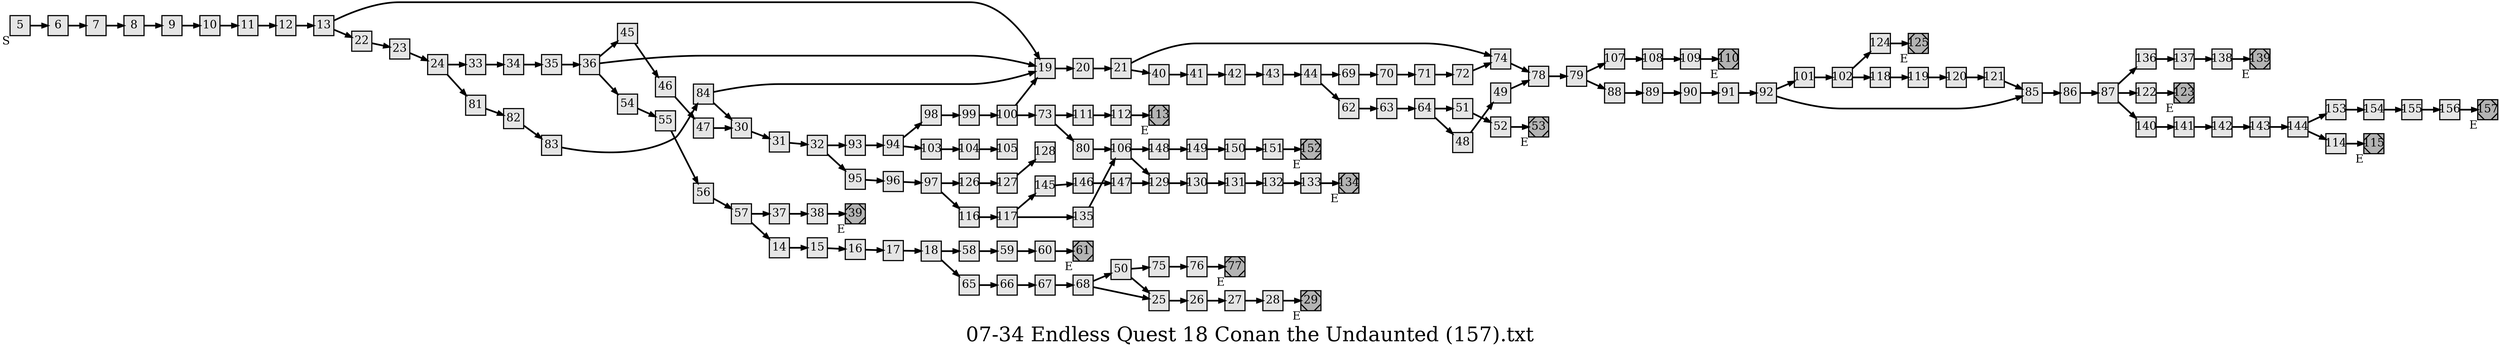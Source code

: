 digraph g{
  graph [ label="07-34 Endless Quest 18 Conan the Undaunted (157).txt" rankdir=LR, ordering=out, fontsize=36, nodesep="0.35", ranksep="0.45"];
  node  [shape=rect, penwidth=2, fontsize=20, style=filled, fillcolor=grey90, margin="0,0", labelfloat=true, regular=true, fixedsize=true];
  edge  [labelfloat=true, penwidth=3, fontsize=12];

  5	[ xlabel="S" ];
  5 -> 6;
  6 -> 7;
  7 -> 8;
  8 -> 9;
  9 -> 10;
  10 -> 11;
  11 -> 12;
  12 -> 13;
  13 -> 19;
  13 -> 22;
  14 -> 15;
  15 -> 16;
  16 -> 17;
  17 -> 18;
  18 -> 58;
  18 -> 65;
  19 -> 20;
  20 -> 21;
  21 -> 74;
  21 -> 40;
  22 -> 23;
  23 -> 24;
  24 -> 33;
  24 -> 81;
  25 -> 26;
  26 -> 27;
  27 -> 28;
  28 -> 29;
  30 -> 31;
  31 -> 32;
  32 -> 93;
  32 -> 95;
  33 -> 34;
  34 -> 35;
  35 -> 36;
  36 -> 45;
  36 -> 19;
  36 -> 54;
  37 -> 38;
  38 -> 39;
  40 -> 41;
  41 -> 42;
  42 -> 43;
  43 -> 44;
  44 -> 69;
  44 -> 62;
  45 -> 46;
  46 -> 47;
  47 -> 30;
  48 -> 49;
  49 -> 78;
  50 -> 75;
  50 -> 25;
  51 -> 52;
  52 -> 53;
  54 -> 55;
  55 -> 56;
  56 -> 57;
  57 -> 37;
  57 -> 14;
  58 -> 59;
  59 -> 60;
  60 -> 61;
  62 -> 63;
  63 -> 64;
  64 -> 51;
  64 -> 48;
  65 -> 66;
  66 -> 67;
  67 -> 68;
  68 -> 50;
  68 -> 25;
  69 -> 70;
  70 -> 71;
  71 -> 72;
  72 -> 74;
  73 -> 111;
  73 -> 80;
  74 -> 78;
  75 -> 76;
  76 -> 77;
  78 -> 79;
  79 -> 107;
  79 -> 88;
  80 -> 106;
  81 -> 82;
  82 -> 83;
  83 -> 84;
  84 -> 19;
  84 -> 30;
  85 -> 86;
  86 -> 87;
  87 -> 136;
  87 -> 122;
  87 -> 140;
  88 -> 89;
  89 -> 90;
  90 -> 91;
  91 -> 92;
  92 -> 101;
  92 -> 85;
  93 -> 94;
  94 -> 98;
  94 -> 103;
  95 -> 96;
  96 -> 97;
  97 -> 126;
  97 -> 116;
  98 -> 99;
  99 -> 100;
  100 -> 19;
  100 -> 73;
  101 -> 102;
  102 -> 124;
  102 -> 118;
  103 -> 104;
  104 -> 105;
  106 -> 148;
  106 -> 129;
  107 -> 108;
  108 -> 109;
  109 -> 110;
  111 -> 112;
  112 -> 113;
  114 -> 115;
  116 -> 117;
  117 -> 145;
  117 -> 135;
  118 -> 119;
  119 -> 120;
  120 -> 121;
  121 -> 85;
  122 -> 123;
  124 -> 125;
  126 -> 127;
  127 -> 128;
  129 -> 130;
  130 -> 131;
  131 -> 132;
  132 -> 133;
  133 -> 134;
  135 -> 106;
  136 -> 137;
  137 -> 138;
  138 -> 139;
  140 -> 141;
  141 -> 142;
  142 -> 143;
  143 -> 144;
  144 -> 153;
  144 -> 114;
  145 -> 146;
  146 -> 147;
  147 -> 129;
  148 -> 149;
  149 -> 150;
  150 -> 151;
  151 -> 152;
  153 -> 154;
  154 -> 155;
  155 -> 156;
  156 -> 157;
  
  157	[ xlabel="E", shape=Msquare, fontsize=20, fillcolor=grey70 ];
  125	[ xlabel="E", shape=Msquare, fontsize=20, fillcolor=grey70 ];
  134	[ xlabel="E", shape=Msquare, fontsize=20, fillcolor=grey70 ];
  152	[ xlabel="E", shape=Msquare, fontsize=20, fillcolor=grey70 ];
  113	[ xlabel="E", shape=Msquare, fontsize=20, fillcolor=grey70 ];
  53	[ xlabel="E", shape=Msquare, fontsize=20, fillcolor=grey70 ];
  123	[ xlabel="E", shape=Msquare, fontsize=20, fillcolor=grey70 ];
  115	[ xlabel="E", shape=Msquare, fontsize=20, fillcolor=grey70 ];
  29	[ xlabel="E", shape=Msquare, fontsize=20, fillcolor=grey70 ];
  139	[ xlabel="E", shape=Msquare, fontsize=20, fillcolor=grey70 ];
  39	[ xlabel="E", shape=Msquare, fontsize=20, fillcolor=grey70 ];
  110	[ xlabel="E", shape=Msquare, fontsize=20, fillcolor=grey70 ];
  61	[ xlabel="E", shape=Msquare, fontsize=20, fillcolor=grey70 ];
  77	[ xlabel="E", shape=Msquare, fontsize=20, fillcolor=grey70 ];
}

